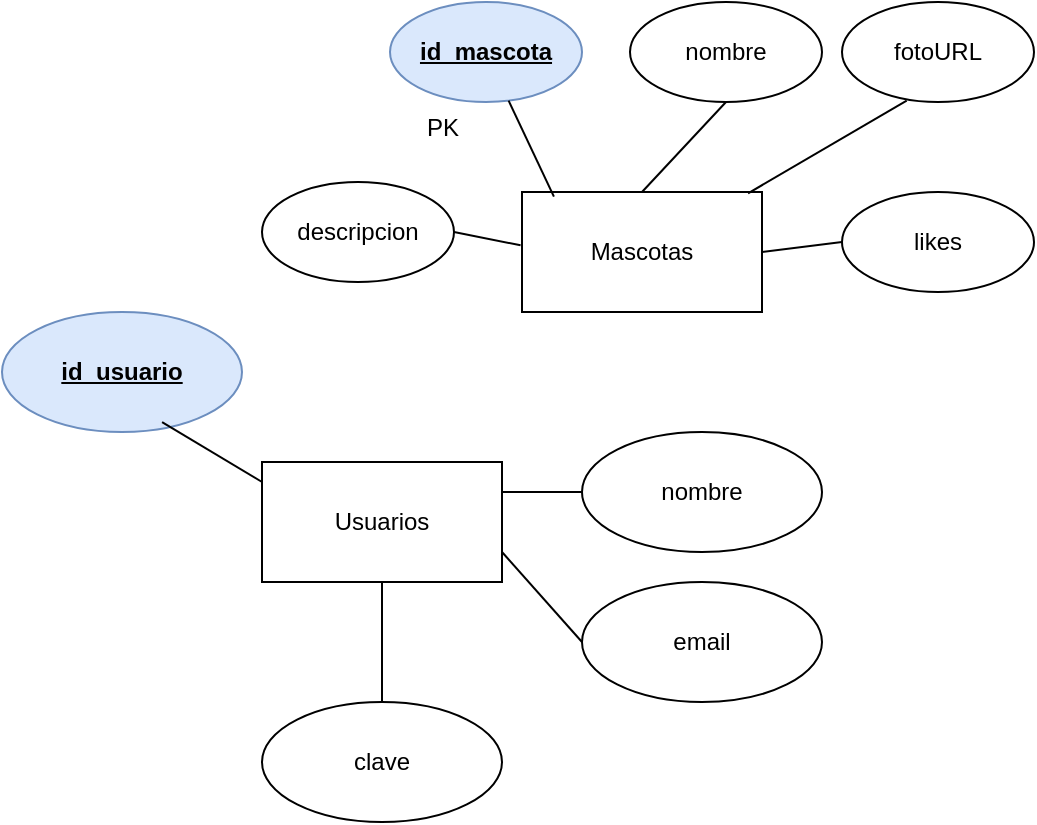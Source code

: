 <mxfile version="24.5.2" type="device">
  <diagram name="Página-1" id="aICvx2AepVoI4X7LSClf">
    <mxGraphModel dx="683" dy="371" grid="1" gridSize="10" guides="1" tooltips="1" connect="1" arrows="1" fold="1" page="1" pageScale="1" pageWidth="827" pageHeight="1169" math="0" shadow="0">
      <root>
        <mxCell id="0" />
        <mxCell id="1" parent="0" />
        <mxCell id="3EkNj4FWYhJNI-6UvC9K-1" value="Mascotas" style="rounded=0;whiteSpace=wrap;html=1;" parent="1" vertex="1">
          <mxGeometry x="360" y="265" width="120" height="60" as="geometry" />
        </mxCell>
        <mxCell id="3EkNj4FWYhJNI-6UvC9K-2" value="id_mascota" style="ellipse;whiteSpace=wrap;html=1;fillColor=#dae8fc;strokeColor=#6c8ebf;fontStyle=5" parent="1" vertex="1">
          <mxGeometry x="294" y="170" width="96" height="50" as="geometry" />
        </mxCell>
        <mxCell id="3EkNj4FWYhJNI-6UvC9K-3" value="nombre" style="ellipse;whiteSpace=wrap;html=1;" parent="1" vertex="1">
          <mxGeometry x="414" y="170" width="96" height="50" as="geometry" />
        </mxCell>
        <mxCell id="3EkNj4FWYhJNI-6UvC9K-4" value="fotoURL" style="ellipse;whiteSpace=wrap;html=1;" parent="1" vertex="1">
          <mxGeometry x="520" y="170" width="96" height="50" as="geometry" />
        </mxCell>
        <mxCell id="3EkNj4FWYhJNI-6UvC9K-5" value="likes" style="ellipse;whiteSpace=wrap;html=1;" parent="1" vertex="1">
          <mxGeometry x="520" y="265" width="96" height="50" as="geometry" />
        </mxCell>
        <mxCell id="3EkNj4FWYhJNI-6UvC9K-6" value="descripcion" style="ellipse;whiteSpace=wrap;html=1;" parent="1" vertex="1">
          <mxGeometry x="230" y="260" width="96" height="50" as="geometry" />
        </mxCell>
        <mxCell id="3EkNj4FWYhJNI-6UvC9K-7" value="" style="endArrow=none;html=1;rounded=0;exitX=0.133;exitY=0.039;exitDx=0;exitDy=0;exitPerimeter=0;" parent="1" source="3EkNj4FWYhJNI-6UvC9K-1" target="3EkNj4FWYhJNI-6UvC9K-2" edge="1">
          <mxGeometry width="50" height="50" relative="1" as="geometry">
            <mxPoint x="340" y="290" as="sourcePoint" />
            <mxPoint x="390" y="240" as="targetPoint" />
          </mxGeometry>
        </mxCell>
        <mxCell id="3EkNj4FWYhJNI-6UvC9K-8" value="" style="endArrow=none;html=1;rounded=0;entryX=0.5;entryY=1;entryDx=0;entryDy=0;exitX=0.5;exitY=0;exitDx=0;exitDy=0;" parent="1" source="3EkNj4FWYhJNI-6UvC9K-1" target="3EkNj4FWYhJNI-6UvC9K-3" edge="1">
          <mxGeometry width="50" height="50" relative="1" as="geometry">
            <mxPoint x="420" y="270" as="sourcePoint" />
            <mxPoint x="470" y="220" as="targetPoint" />
          </mxGeometry>
        </mxCell>
        <mxCell id="3EkNj4FWYhJNI-6UvC9K-9" value="" style="endArrow=none;html=1;rounded=0;entryX=0.337;entryY=0.987;entryDx=0;entryDy=0;entryPerimeter=0;exitX=0.942;exitY=0.011;exitDx=0;exitDy=0;exitPerimeter=0;" parent="1" source="3EkNj4FWYhJNI-6UvC9K-1" target="3EkNj4FWYhJNI-6UvC9K-4" edge="1">
          <mxGeometry width="50" height="50" relative="1" as="geometry">
            <mxPoint x="500" y="280" as="sourcePoint" />
            <mxPoint x="550" y="230" as="targetPoint" />
          </mxGeometry>
        </mxCell>
        <mxCell id="3EkNj4FWYhJNI-6UvC9K-10" value="" style="endArrow=none;html=1;rounded=0;entryX=0;entryY=0.5;entryDx=0;entryDy=0;exitX=1;exitY=0.5;exitDx=0;exitDy=0;" parent="1" source="3EkNj4FWYhJNI-6UvC9K-1" target="3EkNj4FWYhJNI-6UvC9K-5" edge="1">
          <mxGeometry width="50" height="50" relative="1" as="geometry">
            <mxPoint x="470" y="370" as="sourcePoint" />
            <mxPoint x="520" y="320" as="targetPoint" />
          </mxGeometry>
        </mxCell>
        <mxCell id="3EkNj4FWYhJNI-6UvC9K-11" value="" style="endArrow=none;html=1;rounded=0;entryX=-0.006;entryY=0.444;entryDx=0;entryDy=0;entryPerimeter=0;exitX=1;exitY=0.5;exitDx=0;exitDy=0;" parent="1" source="3EkNj4FWYhJNI-6UvC9K-6" target="3EkNj4FWYhJNI-6UvC9K-1" edge="1">
          <mxGeometry width="50" height="50" relative="1" as="geometry">
            <mxPoint x="280" y="380" as="sourcePoint" />
            <mxPoint x="330" y="330" as="targetPoint" />
          </mxGeometry>
        </mxCell>
        <mxCell id="3EkNj4FWYhJNI-6UvC9K-12" value="PK" style="text;html=1;align=center;verticalAlign=middle;resizable=0;points=[];autosize=1;strokeColor=none;fillColor=none;" parent="1" vertex="1">
          <mxGeometry x="300" y="218" width="40" height="30" as="geometry" />
        </mxCell>
        <mxCell id="FHma5r10q59lhAc-srOq-1" value="Usuarios" style="rounded=0;whiteSpace=wrap;html=1;" vertex="1" parent="1">
          <mxGeometry x="230" y="400" width="120" height="60" as="geometry" />
        </mxCell>
        <mxCell id="FHma5r10q59lhAc-srOq-2" value="id_usuario" style="ellipse;whiteSpace=wrap;html=1;fillColor=#dae8fc;strokeColor=#6c8ebf;fontStyle=5" vertex="1" parent="1">
          <mxGeometry x="100" y="325" width="120" height="60" as="geometry" />
        </mxCell>
        <mxCell id="FHma5r10q59lhAc-srOq-3" value="nombre" style="ellipse;whiteSpace=wrap;html=1;" vertex="1" parent="1">
          <mxGeometry x="390" y="385" width="120" height="60" as="geometry" />
        </mxCell>
        <mxCell id="FHma5r10q59lhAc-srOq-4" value="email" style="ellipse;whiteSpace=wrap;html=1;" vertex="1" parent="1">
          <mxGeometry x="390" y="460" width="120" height="60" as="geometry" />
        </mxCell>
        <mxCell id="FHma5r10q59lhAc-srOq-5" value="clave" style="ellipse;whiteSpace=wrap;html=1;" vertex="1" parent="1">
          <mxGeometry x="230" y="520" width="120" height="60" as="geometry" />
        </mxCell>
        <mxCell id="FHma5r10q59lhAc-srOq-6" value="" style="endArrow=none;html=1;rounded=0;exitX=0.667;exitY=0.917;exitDx=0;exitDy=0;exitPerimeter=0;" edge="1" parent="1" source="FHma5r10q59lhAc-srOq-2">
          <mxGeometry width="50" height="50" relative="1" as="geometry">
            <mxPoint x="180" y="460" as="sourcePoint" />
            <mxPoint x="230" y="410" as="targetPoint" />
          </mxGeometry>
        </mxCell>
        <mxCell id="FHma5r10q59lhAc-srOq-7" value="" style="endArrow=none;html=1;rounded=0;exitX=1;exitY=0.25;exitDx=0;exitDy=0;" edge="1" parent="1" source="FHma5r10q59lhAc-srOq-1" target="FHma5r10q59lhAc-srOq-3">
          <mxGeometry width="50" height="50" relative="1" as="geometry">
            <mxPoint x="350" y="420" as="sourcePoint" />
            <mxPoint x="400" y="370" as="targetPoint" />
          </mxGeometry>
        </mxCell>
        <mxCell id="FHma5r10q59lhAc-srOq-8" value="" style="endArrow=none;html=1;rounded=0;entryX=0;entryY=0.5;entryDx=0;entryDy=0;exitX=1;exitY=0.75;exitDx=0;exitDy=0;" edge="1" parent="1" source="FHma5r10q59lhAc-srOq-1" target="FHma5r10q59lhAc-srOq-4">
          <mxGeometry width="50" height="50" relative="1" as="geometry">
            <mxPoint x="310" y="520" as="sourcePoint" />
            <mxPoint x="360" y="470" as="targetPoint" />
          </mxGeometry>
        </mxCell>
        <mxCell id="FHma5r10q59lhAc-srOq-9" value="" style="endArrow=none;html=1;rounded=0;entryX=0.5;entryY=1;entryDx=0;entryDy=0;" edge="1" parent="1" source="FHma5r10q59lhAc-srOq-5" target="FHma5r10q59lhAc-srOq-1">
          <mxGeometry width="50" height="50" relative="1" as="geometry">
            <mxPoint x="180" y="550" as="sourcePoint" />
            <mxPoint x="230" y="500" as="targetPoint" />
          </mxGeometry>
        </mxCell>
      </root>
    </mxGraphModel>
  </diagram>
</mxfile>
